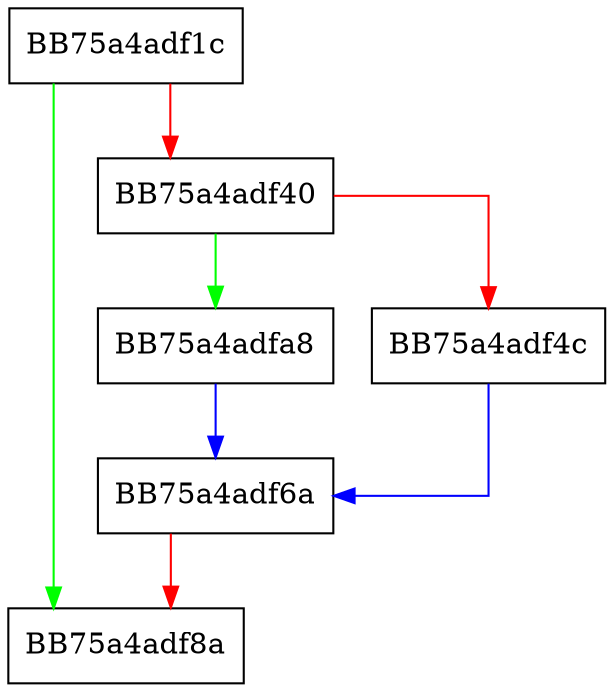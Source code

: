 digraph initialiseVdllData {
  node [shape="box"];
  graph [splines=ortho];
  BB75a4adf1c -> BB75a4adf8a [color="green"];
  BB75a4adf1c -> BB75a4adf40 [color="red"];
  BB75a4adf40 -> BB75a4adfa8 [color="green"];
  BB75a4adf40 -> BB75a4adf4c [color="red"];
  BB75a4adf4c -> BB75a4adf6a [color="blue"];
  BB75a4adf6a -> BB75a4adf8a [color="red"];
  BB75a4adfa8 -> BB75a4adf6a [color="blue"];
}